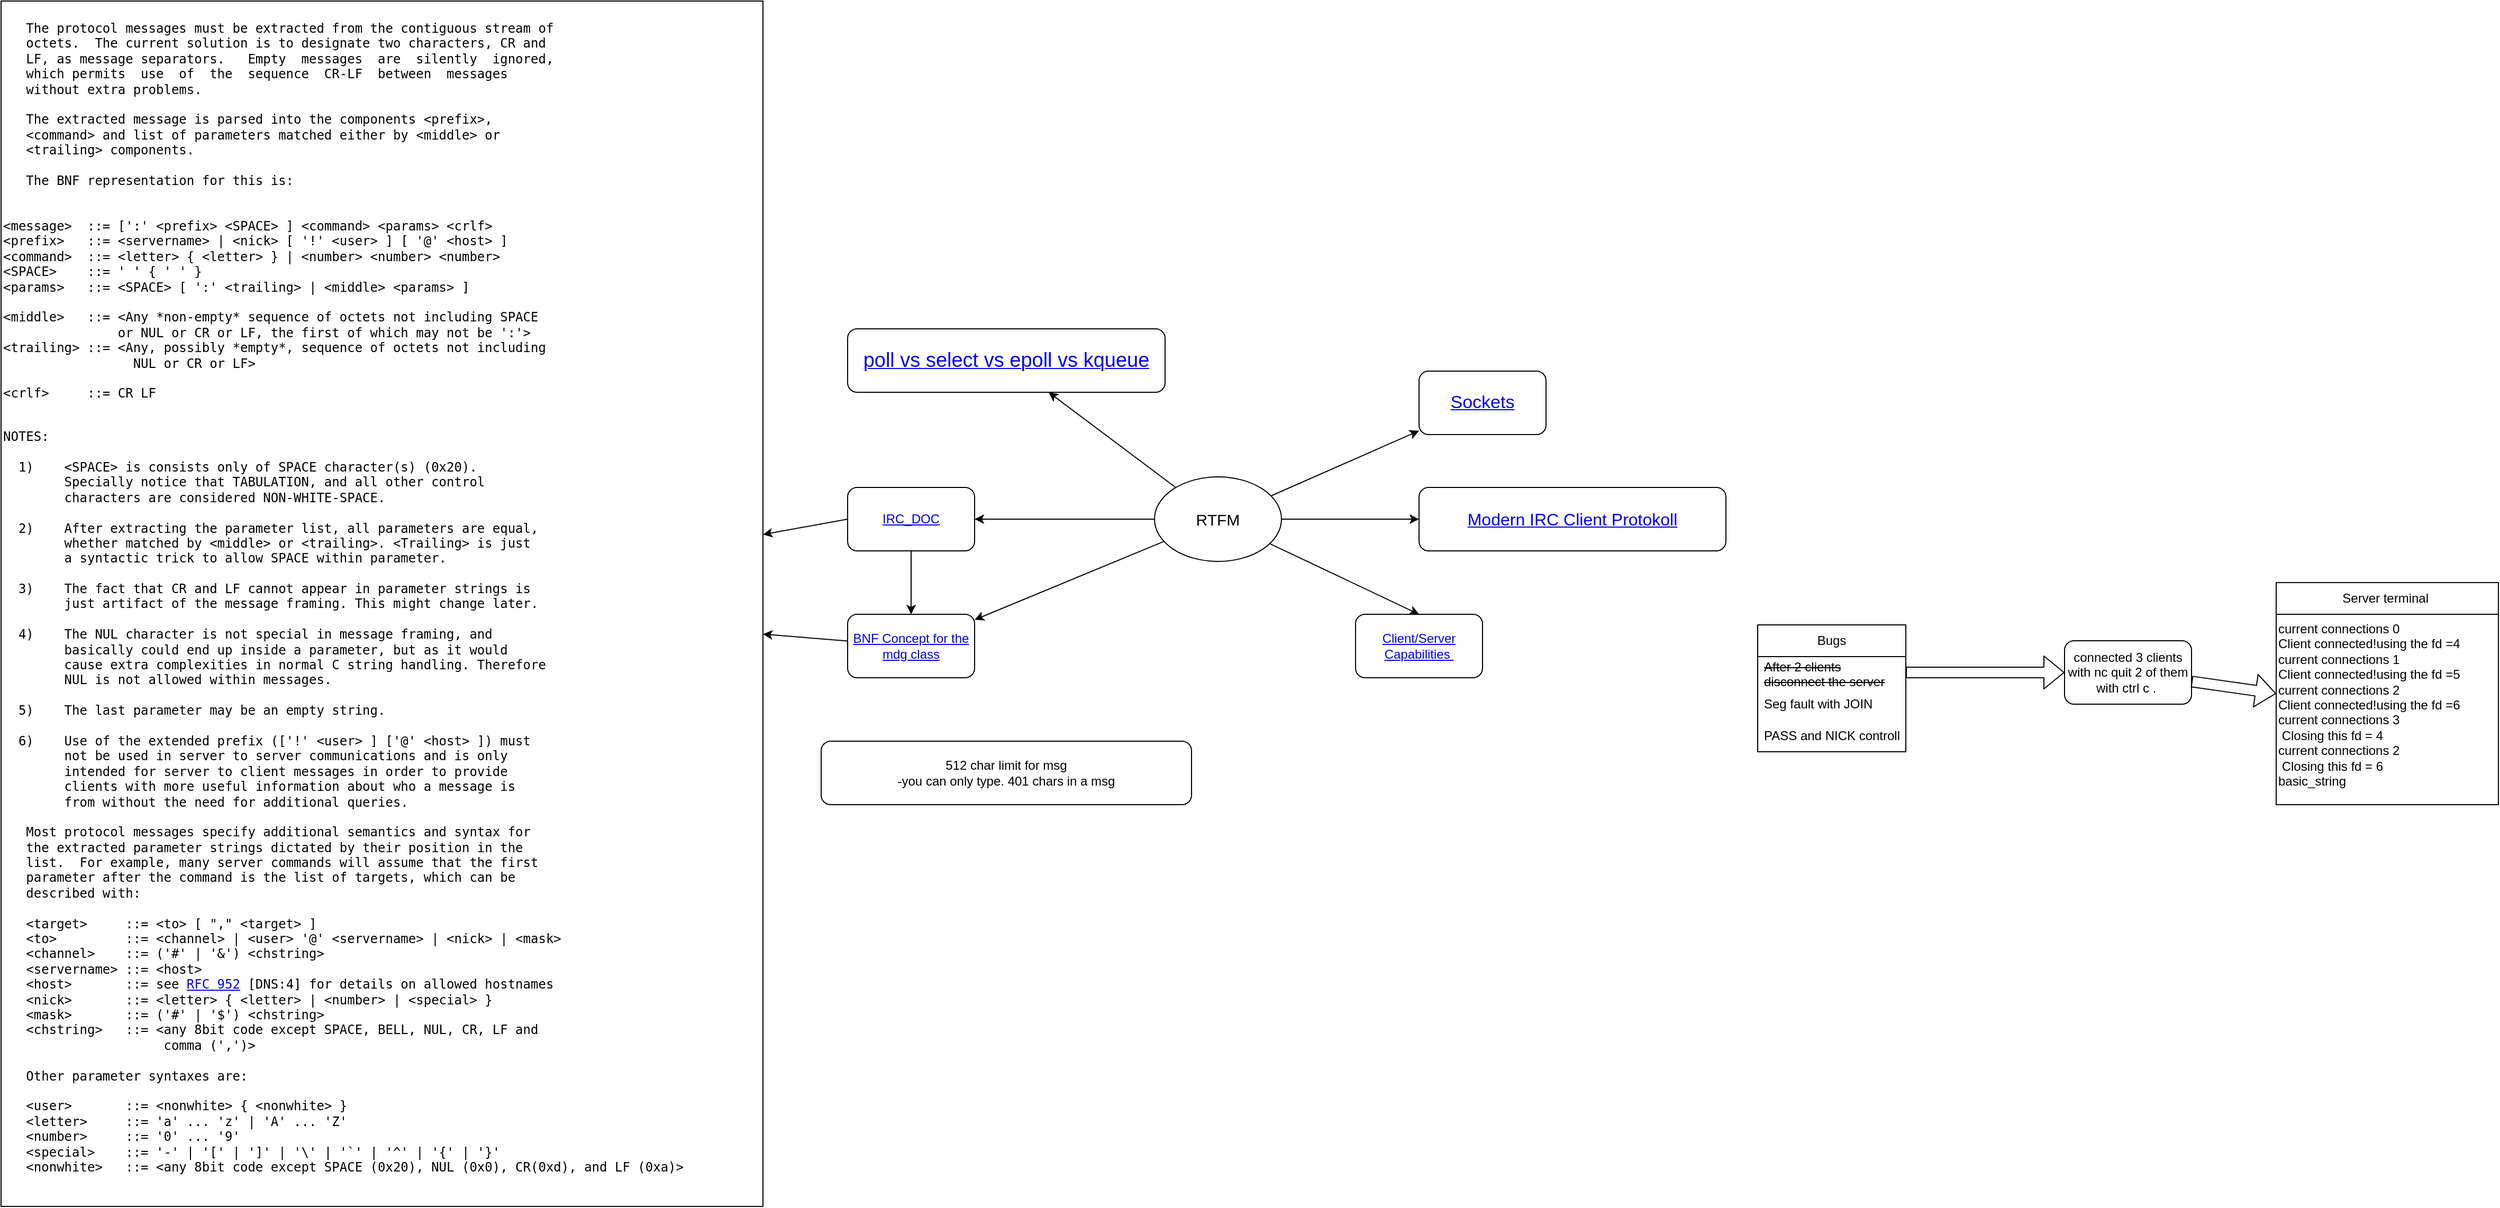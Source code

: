 <mxfile>
    <diagram id="wGuppr9kJ32sMvLZwhZV" name="Page-1">
        <mxGraphModel dx="3022" dy="1862" grid="1" gridSize="10" guides="1" tooltips="1" connect="1" arrows="1" fold="1" page="1" pageScale="1" pageWidth="850" pageHeight="1100" math="0" shadow="0">
            <root>
                <mxCell id="0"/>
                <mxCell id="1" parent="0"/>
                <mxCell id="8" value="&lt;a href=&quot;https://nima101.github.io/io_multiplexing&quot;&gt;&lt;font style=&quot;font-size: 19px;&quot;&gt;poll vs select vs epoll vs kqueue&lt;/font&gt;&lt;/a&gt;" style="rounded=1;whiteSpace=wrap;html=1;" parent="1" vertex="1">
                    <mxGeometry x="90" y="130" width="300" height="60" as="geometry"/>
                </mxCell>
                <mxCell id="9" value="&lt;a href=&quot;https://www.geeksforgeeks.org/socket-programming-cc/&quot;&gt;&lt;font style=&quot;font-size: 17px;&quot;&gt;Sockets&lt;/font&gt;&lt;/a&gt;" style="rounded=1;whiteSpace=wrap;html=1;" parent="1" vertex="1">
                    <mxGeometry x="630" y="170" width="120" height="60" as="geometry"/>
                </mxCell>
                <mxCell id="10" value="RTFM" style="ellipse;whiteSpace=wrap;html=1;fontSize=15;" parent="1" vertex="1">
                    <mxGeometry x="380" y="270" width="120" height="80" as="geometry"/>
                </mxCell>
                <mxCell id="11" value="" style="endArrow=classic;html=1;fontSize=15;" parent="1" source="10" target="8" edge="1">
                    <mxGeometry width="50" height="50" relative="1" as="geometry">
                        <mxPoint x="380" y="400" as="sourcePoint"/>
                        <mxPoint x="430" y="350" as="targetPoint"/>
                    </mxGeometry>
                </mxCell>
                <mxCell id="12" value="" style="endArrow=classic;html=1;fontSize=15;" parent="1" source="10" target="9" edge="1">
                    <mxGeometry width="50" height="50" relative="1" as="geometry">
                        <mxPoint x="470" y="280" as="sourcePoint"/>
                        <mxPoint x="520" y="230" as="targetPoint"/>
                    </mxGeometry>
                </mxCell>
                <mxCell id="15" value="" style="endArrow=classic;html=1;fontColor=#FFFFFF;" parent="1" source="10" target="16" edge="1">
                    <mxGeometry width="50" height="50" relative="1" as="geometry">
                        <mxPoint x="600" y="350" as="sourcePoint"/>
                        <mxPoint x="630" y="323.333" as="targetPoint"/>
                        <Array as="points"/>
                    </mxGeometry>
                </mxCell>
                <mxCell id="16" value="&lt;a href=&quot;https://modern.ircdocs.horse/&quot; style=&quot;font-size: 16px;&quot;&gt;Modern IRC Client Protokoll&lt;/a&gt;" style="rounded=1;whiteSpace=wrap;html=1;fontSize=16;" parent="1" vertex="1">
                    <mxGeometry x="630" y="280" width="290" height="60" as="geometry"/>
                </mxCell>
                <mxCell id="17" value="512 char limit for msg&lt;br&gt;-you can only type. 401 chars in a msg" style="rounded=1;whiteSpace=wrap;html=1;" parent="1" vertex="1">
                    <mxGeometry x="65" y="520" width="350" height="60" as="geometry"/>
                </mxCell>
                <mxCell id="40" value="" style="edgeStyle=none;html=1;" edge="1" parent="1" source="20" target="22">
                    <mxGeometry relative="1" as="geometry"/>
                </mxCell>
                <mxCell id="20" value="&lt;a href=&quot;https://www.rfc-editor.org/rfc/rfc1459#section-4.2.3.1&quot;&gt;IRC_DOC&lt;/a&gt;" style="rounded=1;whiteSpace=wrap;html=1;" parent="1" vertex="1">
                    <mxGeometry x="90" y="280" width="120" height="60" as="geometry"/>
                </mxCell>
                <mxCell id="21" value="" style="endArrow=classic;html=1;" parent="1" source="10" target="20" edge="1">
                    <mxGeometry width="50" height="50" relative="1" as="geometry">
                        <mxPoint x="290" y="330" as="sourcePoint"/>
                        <mxPoint x="340" y="280" as="targetPoint"/>
                    </mxGeometry>
                </mxCell>
                <mxCell id="22" value="&lt;a href=&quot;https://en.wikipedia.org/wiki/Backus%E2%80%93Naur_form&quot;&gt;BNF Concept for the mdg class&lt;/a&gt;" style="rounded=1;whiteSpace=wrap;html=1;" parent="1" vertex="1">
                    <mxGeometry x="90" y="400" width="120" height="60" as="geometry"/>
                </mxCell>
                <mxCell id="23" value="" style="endArrow=classic;html=1;" parent="1" source="10" target="22" edge="1">
                    <mxGeometry width="50" height="50" relative="1" as="geometry">
                        <mxPoint x="340" y="380" as="sourcePoint"/>
                        <mxPoint x="450" y="320" as="targetPoint"/>
                    </mxGeometry>
                </mxCell>
                <mxCell id="24" value="" style="endArrow=classic;html=1;" parent="1" source="22" target="25" edge="1">
                    <mxGeometry width="50" height="50" relative="1" as="geometry">
                        <mxPoint x="160" y="370" as="sourcePoint"/>
                        <mxPoint x="40" y="420" as="targetPoint"/>
                    </mxGeometry>
                </mxCell>
                <mxCell id="25" value="&lt;pre class=&quot;newpage&quot;&gt;   The protocol messages must be extracted from the contiguous stream of&lt;br&gt;   octets.  The current solution is to designate two characters, CR and&lt;br&gt;   LF, as message separators.   Empty  messages  are  silently  ignored,&lt;br&gt;   which permits  use  of  the  sequence  CR-LF  between  messages&lt;br&gt;   without extra problems.&lt;br&gt;&lt;br&gt;   The extracted message is parsed into the components &amp;lt;prefix&amp;gt;,&lt;br&gt;   &amp;lt;command&amp;gt; and list of parameters matched either by &amp;lt;middle&amp;gt; or&lt;br&gt;   &amp;lt;trailing&amp;gt; components.&lt;br&gt;&lt;br&gt;   The BNF representation for this is:&lt;br&gt;&lt;br&gt;&lt;br&gt;&amp;lt;message&amp;gt;  ::= [':' &amp;lt;prefix&amp;gt; &amp;lt;SPACE&amp;gt; ] &amp;lt;command&amp;gt; &amp;lt;params&amp;gt; &amp;lt;crlf&amp;gt;&lt;br&gt;&amp;lt;prefix&amp;gt;   ::= &amp;lt;servername&amp;gt; | &amp;lt;nick&amp;gt; [ '!' &amp;lt;user&amp;gt; ] [ '@' &amp;lt;host&amp;gt; ]&lt;br&gt;&amp;lt;command&amp;gt;  ::= &amp;lt;letter&amp;gt; { &amp;lt;letter&amp;gt; } | &amp;lt;number&amp;gt; &amp;lt;number&amp;gt; &amp;lt;number&amp;gt;&lt;br&gt;&amp;lt;SPACE&amp;gt;    ::= ' ' { ' ' }&lt;br&gt;&amp;lt;params&amp;gt;   ::= &amp;lt;SPACE&amp;gt; [ ':' &amp;lt;trailing&amp;gt; | &amp;lt;middle&amp;gt; &amp;lt;params&amp;gt; ]&lt;br&gt;&lt;br&gt;&amp;lt;middle&amp;gt;   ::= &amp;lt;Any *non-empty* sequence of octets not including SPACE&lt;br&gt;               or NUL or CR or LF, the first of which may not be ':'&amp;gt;&lt;br&gt;&amp;lt;trailing&amp;gt; ::= &amp;lt;Any, possibly *empty*, sequence of octets not including&lt;br&gt;                 NUL or CR or LF&amp;gt;&lt;br&gt;&lt;br&gt;&amp;lt;crlf&amp;gt;     ::= CR LF&lt;br&gt;&lt;br&gt;&lt;/pre&gt;&lt;pre class=&quot;newpage&quot;&gt;NOTES:&lt;br&gt;&lt;br&gt;  1)    &amp;lt;SPACE&amp;gt; is consists only of SPACE character(s) (0x20).&lt;br&gt;        Specially notice that TABULATION, and all other control&lt;br&gt;        characters are considered NON-WHITE-SPACE.&lt;br&gt;&lt;br&gt;  2)    After extracting the parameter list, all parameters are equal,&lt;br&gt;        whether matched by &amp;lt;middle&amp;gt; or &amp;lt;trailing&amp;gt;. &amp;lt;Trailing&amp;gt; is just&lt;br&gt;        a syntactic trick to allow SPACE within parameter.&lt;br&gt;&lt;br&gt;  3)    The fact that CR and LF cannot appear in parameter strings is&lt;br&gt;        just artifact of the message framing. This might change later.&lt;br&gt;&lt;br&gt;  4)    The NUL character is not special in message framing, and&lt;br&gt;        basically could end up inside a parameter, but as it would&lt;br&gt;        cause extra complexities in normal C string handling. Therefore&lt;br&gt;        NUL is not allowed within messages.&lt;br&gt;&lt;br&gt;  5)    The last parameter may be an empty string.&lt;br&gt;&lt;br&gt;  6)    Use of the extended prefix (['!' &amp;lt;user&amp;gt; ] ['@' &amp;lt;host&amp;gt; ]) must&lt;br&gt;        not be used in server to server communications and is only&lt;br&gt;        intended for server to client messages in order to provide&lt;br&gt;        clients with more useful information about who a message is&lt;br&gt;        from without the need for additional queries.&lt;br&gt;&lt;br&gt;   Most protocol messages specify additional semantics and syntax for&lt;br&gt;   the extracted parameter strings dictated by their position in the&lt;br&gt;   list.  For example, many server commands will assume that the first&lt;br&gt;   parameter after the command is the list of targets, which can be&lt;br&gt;   described with:&lt;br&gt;&lt;br&gt;   &amp;lt;target&amp;gt;     ::= &amp;lt;to&amp;gt; [ &quot;,&quot; &amp;lt;target&amp;gt; ]&lt;br&gt;   &amp;lt;to&amp;gt;         ::= &amp;lt;channel&amp;gt; | &amp;lt;user&amp;gt; '@' &amp;lt;servername&amp;gt; | &amp;lt;nick&amp;gt; | &amp;lt;mask&amp;gt;&lt;br&gt;   &amp;lt;channel&amp;gt;    ::= ('#' | '&amp;amp;') &amp;lt;chstring&amp;gt;&lt;br&gt;   &amp;lt;servername&amp;gt; ::= &amp;lt;host&amp;gt;&lt;br&gt;   &amp;lt;host&amp;gt;       ::= see &lt;a href=&quot;https://www.rfc-editor.org/rfc/rfc952&quot;&gt;RFC 952&lt;/a&gt; [DNS:4] for details on allowed hostnames&lt;br&gt;   &amp;lt;nick&amp;gt;       ::= &amp;lt;letter&amp;gt; { &amp;lt;letter&amp;gt; | &amp;lt;number&amp;gt; | &amp;lt;special&amp;gt; }&lt;br&gt;   &amp;lt;mask&amp;gt;       ::= ('#' | '$') &amp;lt;chstring&amp;gt;&lt;br&gt;   &amp;lt;chstring&amp;gt;   ::= &amp;lt;any 8bit code except SPACE, BELL, NUL, CR, LF and&lt;br&gt;                     comma (',')&amp;gt;&lt;br&gt;&lt;br&gt;   Other parameter syntaxes are:&lt;br&gt;&lt;br&gt;   &amp;lt;user&amp;gt;       ::= &amp;lt;nonwhite&amp;gt; { &amp;lt;nonwhite&amp;gt; }&lt;br&gt;   &amp;lt;letter&amp;gt;     ::= 'a' ... 'z' | 'A' ... 'Z'&lt;br&gt;   &amp;lt;number&amp;gt;     ::= '0' ... '9'&lt;br&gt;   &amp;lt;special&amp;gt;    ::= '-' | '[' | ']' | '\' | '`' | '^' | '{' | '}'&lt;br&gt;   &amp;lt;nonwhite&amp;gt;   ::= &amp;lt;any 8bit code except SPACE (0x20), NUL (0x0), CR(0xd), and LF (0xa)&amp;gt;&lt;/pre&gt;" style="text;whiteSpace=wrap;html=1;strokeColor=default;fillColor=default;" parent="1" vertex="1">
                    <mxGeometry x="-710" y="-180" width="720" height="1140" as="geometry"/>
                </mxCell>
                <mxCell id="26" value="" style="endArrow=classic;html=1;exitX=0;exitY=0.5;exitDx=0;exitDy=0;" parent="1" source="20" target="25" edge="1">
                    <mxGeometry width="50" height="50" relative="1" as="geometry">
                        <mxPoint x="-60" y="390" as="sourcePoint"/>
                        <mxPoint x="-10" y="340" as="targetPoint"/>
                    </mxGeometry>
                </mxCell>
                <mxCell id="27" value="Bugs" style="swimlane;fontStyle=0;childLayout=stackLayout;horizontal=1;startSize=30;horizontalStack=0;resizeParent=1;resizeParentMax=0;resizeLast=0;collapsible=1;marginBottom=0;whiteSpace=wrap;html=1;" parent="1" vertex="1">
                    <mxGeometry x="950" y="410" width="140" height="120" as="geometry"/>
                </mxCell>
                <mxCell id="28" value="&lt;strike&gt;After 2 clients disconnect the server shuts down&lt;/strike&gt;" style="text;strokeColor=none;fillColor=none;align=left;verticalAlign=middle;spacingLeft=4;spacingRight=4;overflow=hidden;points=[[0,0.5],[1,0.5]];portConstraint=eastwest;rotatable=0;whiteSpace=wrap;html=1;" parent="27" vertex="1">
                    <mxGeometry y="30" width="140" height="30" as="geometry"/>
                </mxCell>
                <mxCell id="29" value="Seg fault with JOIN&amp;nbsp;" style="text;strokeColor=none;fillColor=none;align=left;verticalAlign=middle;spacingLeft=4;spacingRight=4;overflow=hidden;points=[[0,0.5],[1,0.5]];portConstraint=eastwest;rotatable=0;whiteSpace=wrap;html=1;" parent="27" vertex="1">
                    <mxGeometry y="60" width="140" height="30" as="geometry"/>
                </mxCell>
                <mxCell id="30" value="PASS and NICK controll" style="text;strokeColor=none;fillColor=none;align=left;verticalAlign=middle;spacingLeft=4;spacingRight=4;overflow=hidden;points=[[0,0.5],[1,0.5]];portConstraint=eastwest;rotatable=0;whiteSpace=wrap;html=1;" parent="27" vertex="1">
                    <mxGeometry y="90" width="140" height="30" as="geometry"/>
                </mxCell>
                <mxCell id="32" value="connected 3 clients with nc quit 2 of them with ctrl c .&amp;nbsp;" style="rounded=1;whiteSpace=wrap;html=1;" parent="1" vertex="1">
                    <mxGeometry x="1240" y="425" width="120" height="60" as="geometry"/>
                </mxCell>
                <mxCell id="33" value="" style="shape=flexArrow;endArrow=classic;html=1;exitX=1;exitY=0.5;exitDx=0;exitDy=0;entryX=0;entryY=0.5;entryDx=0;entryDy=0;" parent="1" source="28" target="32" edge="1">
                    <mxGeometry width="50" height="50" relative="1" as="geometry">
                        <mxPoint x="1150" y="470" as="sourcePoint"/>
                        <mxPoint x="1200" y="420" as="targetPoint"/>
                    </mxGeometry>
                </mxCell>
                <mxCell id="34" value="current connections 0&#10;Client connected!using the fd =4&#10;current connections 1&#10;Client connected!using the fd =5&#10;current connections 2&#10;Client connected!using the fd =6&#10;current connections 3&#10; Closing this fd = 4&#10;current connections 2&#10; Closing this fd = 6&#10;basic_string" style="text;whiteSpace=wrap;html=1;fillColor=default;strokeColor=default;" parent="1" vertex="1">
                    <mxGeometry x="1440" y="400" width="210" height="180" as="geometry"/>
                </mxCell>
                <mxCell id="35" value="Server terminal&amp;nbsp;" style="text;html=1;strokeColor=default;fillColor=none;align=center;verticalAlign=middle;whiteSpace=wrap;rounded=0;" parent="1" vertex="1">
                    <mxGeometry x="1440" y="370" width="210" height="30" as="geometry"/>
                </mxCell>
                <mxCell id="36" value="" style="shape=flexArrow;endArrow=classic;html=1;" parent="1" source="32" target="34" edge="1">
                    <mxGeometry width="50" height="50" relative="1" as="geometry">
                        <mxPoint x="1360" y="450" as="sourcePoint"/>
                        <mxPoint x="1410" y="400" as="targetPoint"/>
                    </mxGeometry>
                </mxCell>
                <mxCell id="38" value="&lt;a href=&quot;https://ircv3.net/specs/extensions/capability-negotiation.html&quot;&gt;Client/Server Capabilities&amp;nbsp;&lt;/a&gt;" style="rounded=1;whiteSpace=wrap;html=1;" parent="1" vertex="1">
                    <mxGeometry x="570" y="400" width="120" height="60" as="geometry"/>
                </mxCell>
                <mxCell id="39" value="" style="endArrow=classic;html=1;entryX=0.5;entryY=0;entryDx=0;entryDy=0;" parent="1" source="10" target="38" edge="1">
                    <mxGeometry width="50" height="50" relative="1" as="geometry">
                        <mxPoint x="490" y="420" as="sourcePoint"/>
                        <mxPoint x="540" y="370" as="targetPoint"/>
                    </mxGeometry>
                </mxCell>
            </root>
        </mxGraphModel>
    </diagram>
</mxfile>